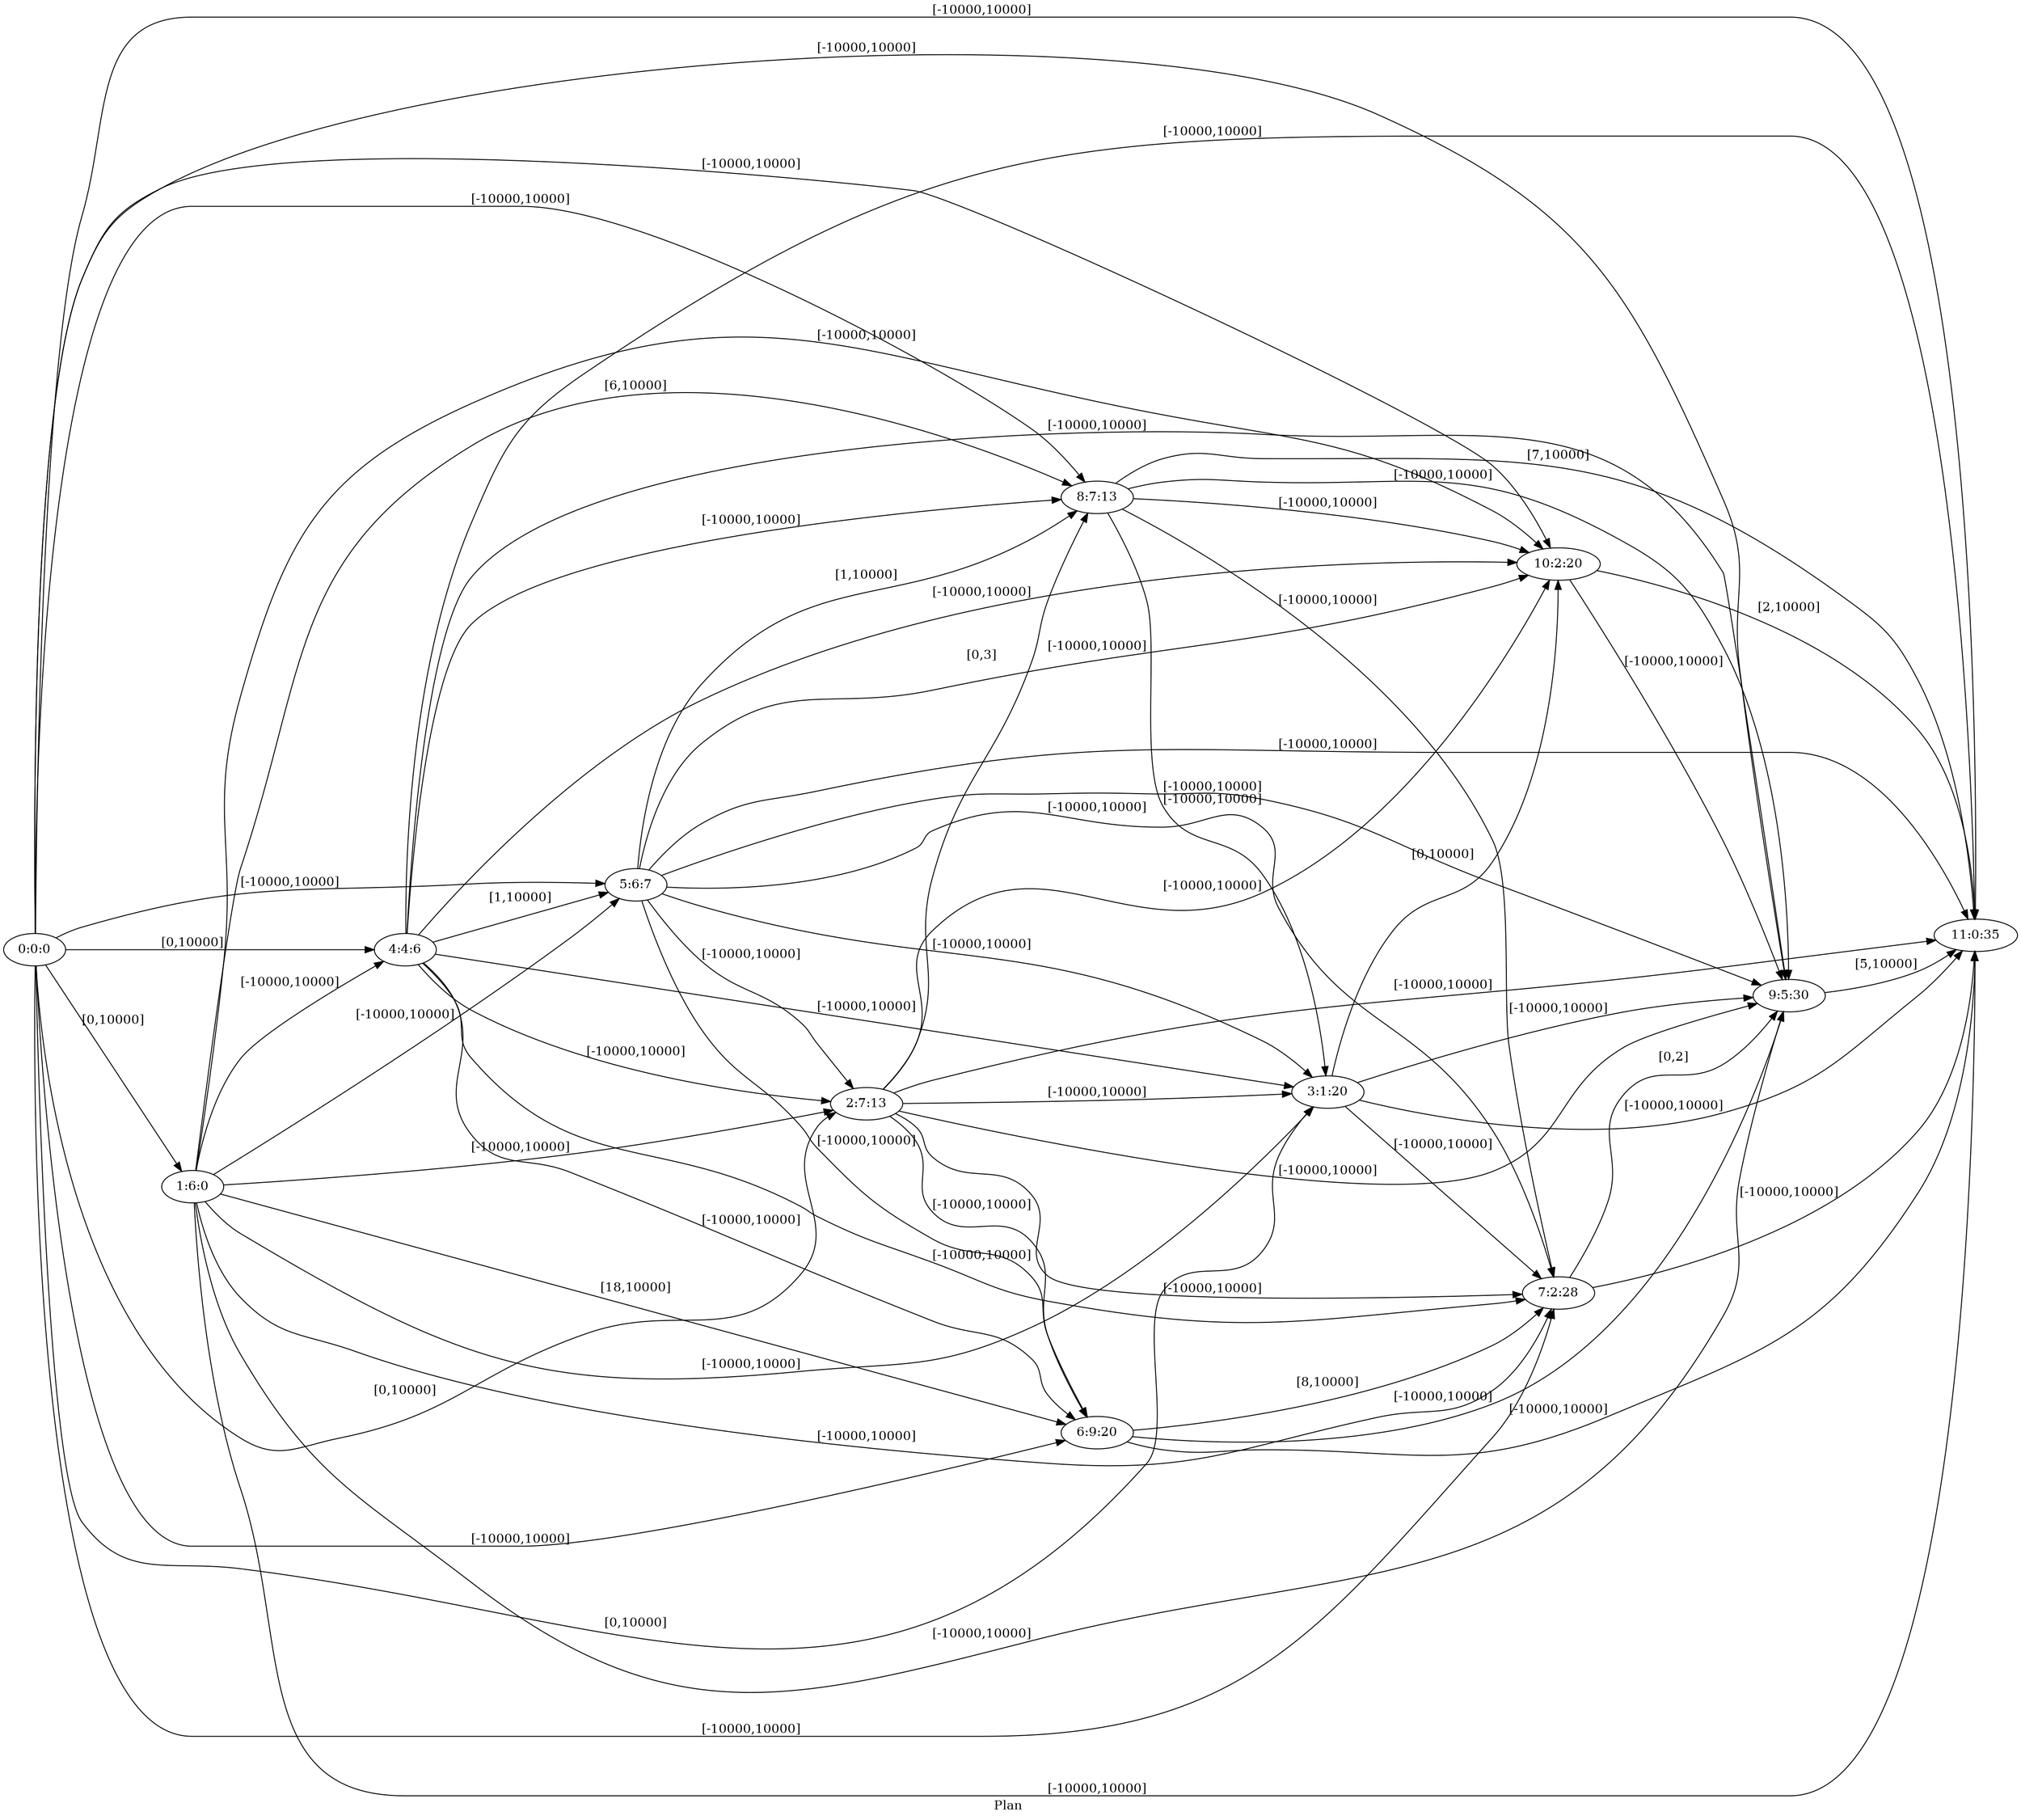 digraph G {
 rankdir = LR;
 nodesep = .45; 
 size = 30;
label="Plan ";
 fldt = 0.668072;
"0:0:0"->"1:6:0"[ label = "[0,10000]"];
"0:0:0"->"2:7:13"[ label = "[0,10000]"];
"0:0:0"->"3:1:20"[ label = "[0,10000]"];
"0:0:0"->"4:4:6"[ label = "[0,10000]"];
"0:0:0"->"5:6:7"[ label = "[-10000,10000]"];
"0:0:0"->"6:9:20"[ label = "[-10000,10000]"];
"0:0:0"->"7:2:28"[ label = "[-10000,10000]"];
"0:0:0"->"8:7:13"[ label = "[-10000,10000]"];
"0:0:0"->"9:5:30"[ label = "[-10000,10000]"];
"0:0:0"->"10:2:20"[ label = "[-10000,10000]"];
"0:0:0"->"11:0:35"[ label = "[-10000,10000]"];
"1:6:0"->"2:7:13"[ label = "[-10000,10000]"];
"1:6:0"->"3:1:20"[ label = "[-10000,10000]"];
"1:6:0"->"4:4:6"[ label = "[-10000,10000]"];
"1:6:0"->"5:6:7"[ label = "[-10000,10000]"];
"1:6:0"->"6:9:20"[ label = "[18,10000]"];
"1:6:0"->"7:2:28"[ label = "[-10000,10000]"];
"1:6:0"->"8:7:13"[ label = "[6,10000]"];
"1:6:0"->"9:5:30"[ label = "[-10000,10000]"];
"1:6:0"->"10:2:20"[ label = "[-10000,10000]"];
"1:6:0"->"11:0:35"[ label = "[-10000,10000]"];
"2:7:13"->"3:1:20"[ label = "[-10000,10000]"];
"2:7:13"->"6:9:20"[ label = "[-10000,10000]"];
"2:7:13"->"7:2:28"[ label = "[-10000,10000]"];
"2:7:13"->"8:7:13"[ label = "[0,3]"];
"2:7:13"->"9:5:30"[ label = "[-10000,10000]"];
"2:7:13"->"10:2:20"[ label = "[-10000,10000]"];
"2:7:13"->"11:0:35"[ label = "[-10000,10000]"];
"3:1:20"->"7:2:28"[ label = "[-10000,10000]"];
"3:1:20"->"9:5:30"[ label = "[-10000,10000]"];
"3:1:20"->"10:2:20"[ label = "[0,10000]"];
"3:1:20"->"11:0:35"[ label = "[-10000,10000]"];
"4:4:6"->"2:7:13"[ label = "[-10000,10000]"];
"4:4:6"->"3:1:20"[ label = "[-10000,10000]"];
"4:4:6"->"5:6:7"[ label = "[1,10000]"];
"4:4:6"->"6:9:20"[ label = "[-10000,10000]"];
"4:4:6"->"7:2:28"[ label = "[-10000,10000]"];
"4:4:6"->"8:7:13"[ label = "[-10000,10000]"];
"4:4:6"->"9:5:30"[ label = "[-10000,10000]"];
"4:4:6"->"10:2:20"[ label = "[-10000,10000]"];
"4:4:6"->"11:0:35"[ label = "[-10000,10000]"];
"5:6:7"->"2:7:13"[ label = "[-10000,10000]"];
"5:6:7"->"3:1:20"[ label = "[-10000,10000]"];
"5:6:7"->"6:9:20"[ label = "[-10000,10000]"];
"5:6:7"->"7:2:28"[ label = "[-10000,10000]"];
"5:6:7"->"8:7:13"[ label = "[1,10000]"];
"5:6:7"->"9:5:30"[ label = "[-10000,10000]"];
"5:6:7"->"10:2:20"[ label = "[-10000,10000]"];
"5:6:7"->"11:0:35"[ label = "[-10000,10000]"];
"6:9:20"->"7:2:28"[ label = "[8,10000]"];
"6:9:20"->"9:5:30"[ label = "[-10000,10000]"];
"6:9:20"->"11:0:35"[ label = "[-10000,10000]"];
"7:2:28"->"9:5:30"[ label = "[0,2]"];
"7:2:28"->"11:0:35"[ label = "[-10000,10000]"];
"8:7:13"->"3:1:20"[ label = "[-10000,10000]"];
"8:7:13"->"7:2:28"[ label = "[-10000,10000]"];
"8:7:13"->"9:5:30"[ label = "[-10000,10000]"];
"8:7:13"->"10:2:20"[ label = "[-10000,10000]"];
"8:7:13"->"11:0:35"[ label = "[7,10000]"];
"9:5:30"->"11:0:35"[ label = "[5,10000]"];
"10:2:20"->"9:5:30"[ label = "[-10000,10000]"];
"10:2:20"->"11:0:35"[ label = "[2,10000]"];
}
